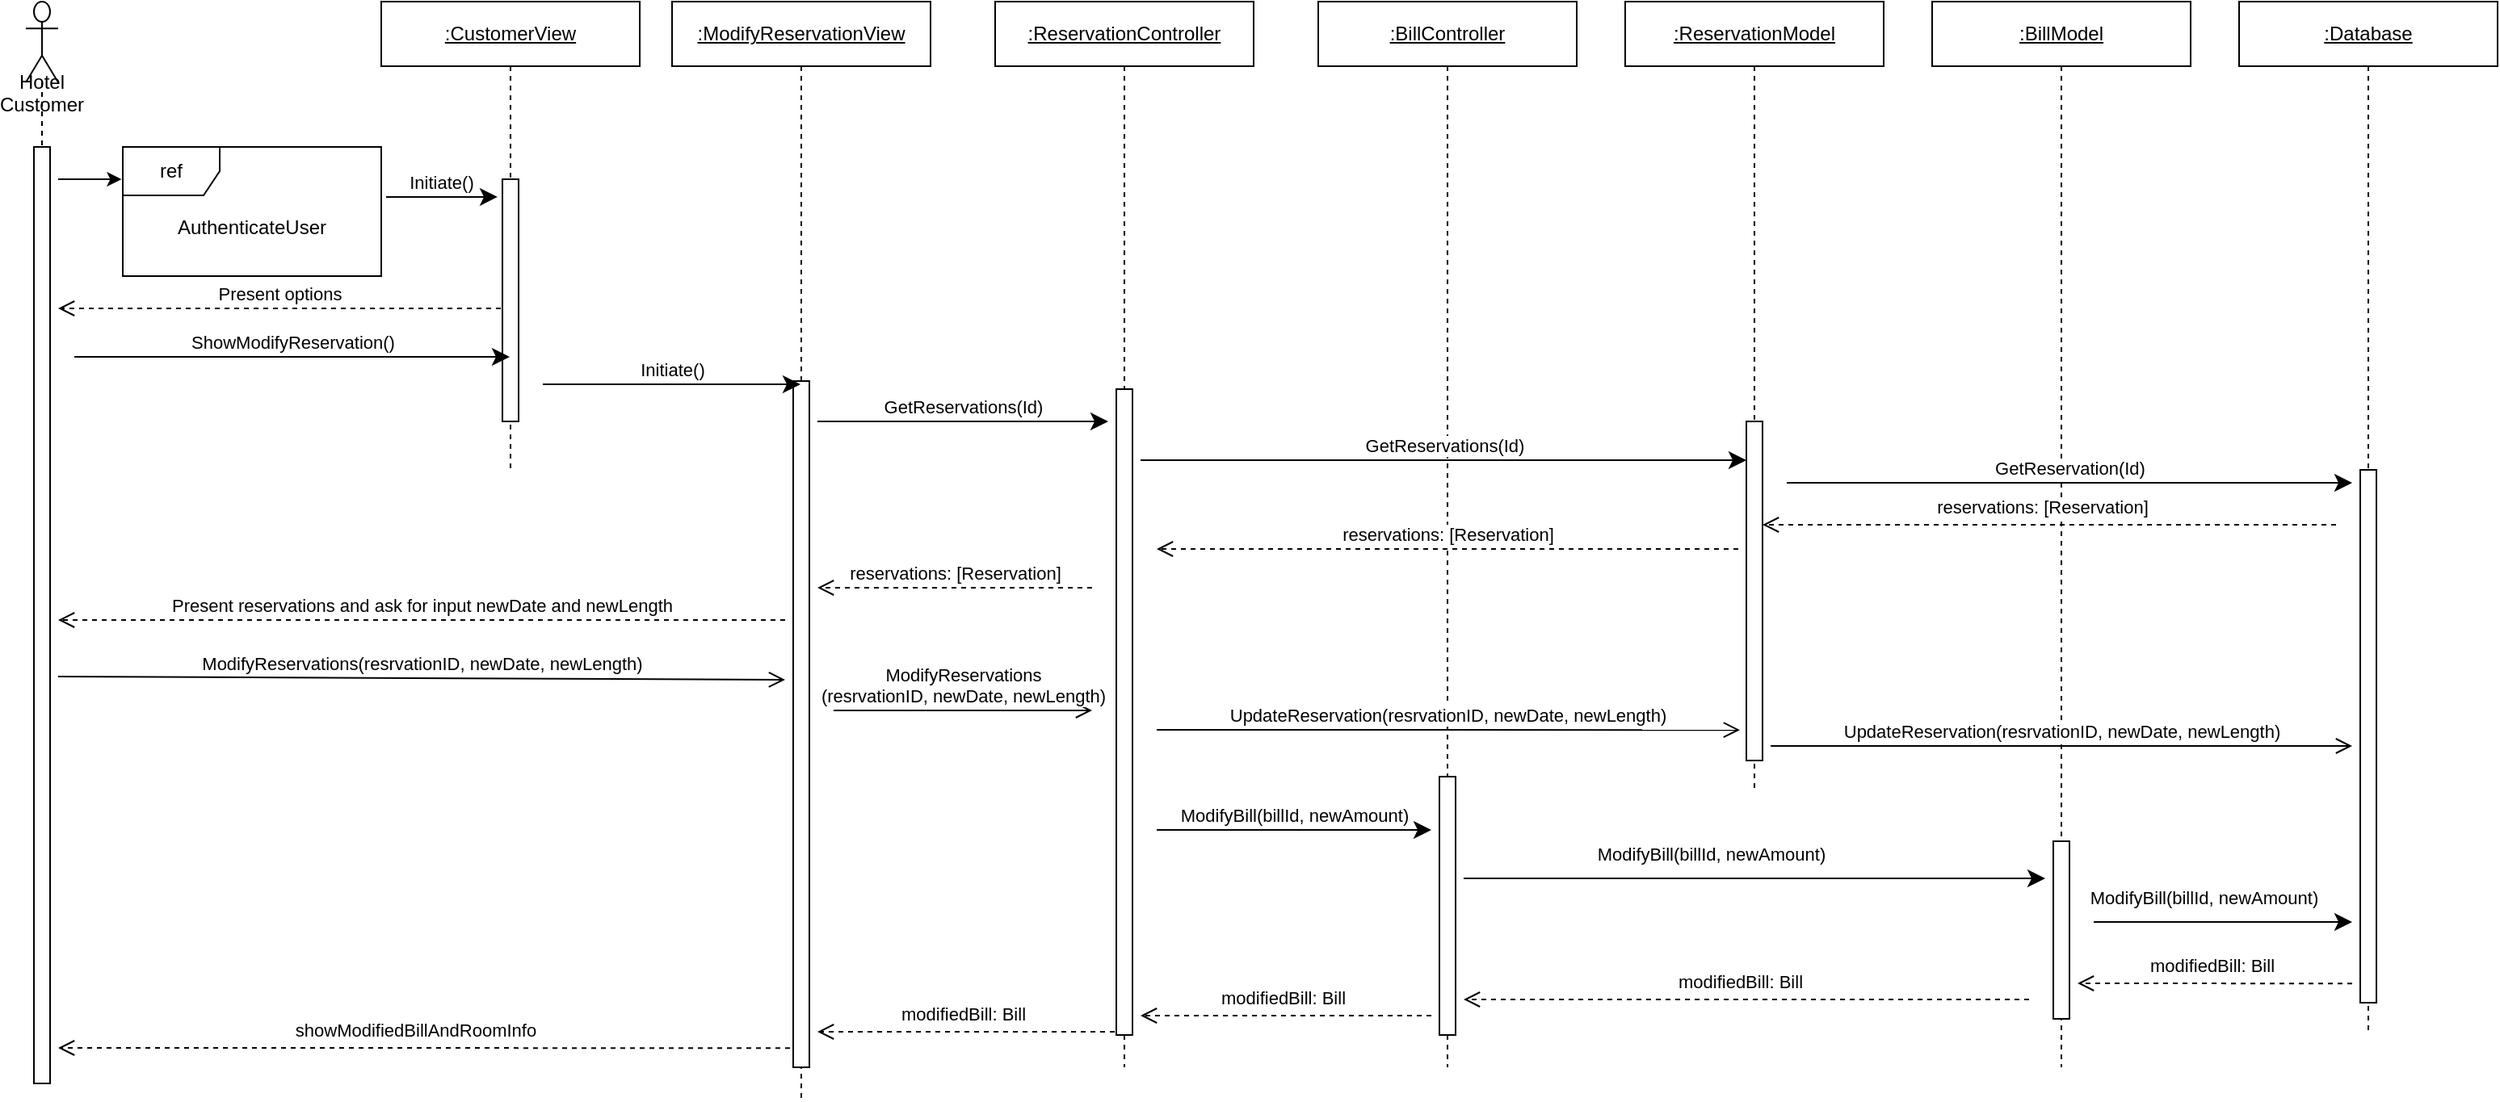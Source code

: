 <mxfile version="13.7.3" type="device"><diagram id="EpxMUwXgbM7p6y1-BHpj" name="Page-1"><mxGraphModel dx="1657" dy="1129" grid="1" gridSize="10" guides="1" tooltips="1" connect="1" arrows="1" fold="1" page="1" pageScale="1" pageWidth="1100" pageHeight="850" math="0" shadow="0"><root><mxCell id="0"/><mxCell id="1" parent="0"/><mxCell id="3EWrQ-oBs63gJlRdLufB-3" value="Hotel Customer" style="shape=umlLifeline;participant=umlActor;perimeter=lifelinePerimeter;whiteSpace=wrap;html=1;container=1;collapsible=0;recursiveResize=0;verticalAlign=top;spacingTop=36;outlineConnect=0;size=50;" parent="1" vertex="1"><mxGeometry x="120" y="160" width="20" height="670" as="geometry"/></mxCell><mxCell id="3EWrQ-oBs63gJlRdLufB-10" value="" style="html=1;points=[];perimeter=orthogonalPerimeter;" parent="3EWrQ-oBs63gJlRdLufB-3" vertex="1"><mxGeometry x="5" y="90" width="10" height="580" as="geometry"/></mxCell><mxCell id="3EWrQ-oBs63gJlRdLufB-4" value="&lt;u&gt;:ModifyReservationView&lt;/u&gt;" style="shape=umlLifeline;perimeter=lifelinePerimeter;whiteSpace=wrap;html=1;container=1;collapsible=0;recursiveResize=0;outlineConnect=0;" parent="1" vertex="1"><mxGeometry x="520" y="160" width="160" height="680" as="geometry"/></mxCell><mxCell id="3EWrQ-oBs63gJlRdLufB-30" value="" style="html=1;points=[];perimeter=orthogonalPerimeter;" parent="3EWrQ-oBs63gJlRdLufB-4" vertex="1"><mxGeometry x="75" y="235" width="10" height="425" as="geometry"/></mxCell><mxCell id="3EWrQ-oBs63gJlRdLufB-8" value="&lt;u&gt;:BillController&lt;/u&gt;" style="shape=umlLifeline;perimeter=lifelinePerimeter;whiteSpace=wrap;html=1;container=1;collapsible=0;recursiveResize=0;outlineConnect=0;" parent="1" vertex="1"><mxGeometry x="920" y="160" width="160" height="660" as="geometry"/></mxCell><mxCell id="3EWrQ-oBs63gJlRdLufB-35" value="" style="html=1;points=[];perimeter=orthogonalPerimeter;" parent="3EWrQ-oBs63gJlRdLufB-8" vertex="1"><mxGeometry x="75" y="480" width="10" height="160" as="geometry"/></mxCell><mxCell id="3EWrQ-oBs63gJlRdLufB-9" value="&lt;u&gt;:Database&lt;/u&gt;" style="shape=umlLifeline;perimeter=lifelinePerimeter;whiteSpace=wrap;html=1;container=1;collapsible=0;recursiveResize=0;outlineConnect=0;" parent="1" vertex="1"><mxGeometry x="1490" y="160" width="160" height="640" as="geometry"/></mxCell><mxCell id="3EWrQ-oBs63gJlRdLufB-13" value="" style="html=1;points=[];perimeter=orthogonalPerimeter;" parent="3EWrQ-oBs63gJlRdLufB-9" vertex="1"><mxGeometry x="75" y="290" width="10" height="330" as="geometry"/></mxCell><mxCell id="3EWrQ-oBs63gJlRdLufB-25" value="Initiate()" style="html=1;verticalAlign=bottom;endArrow=classic;endSize=8;endFill=1;entryX=-0.3;entryY=0.073;entryDx=0;entryDy=0;entryPerimeter=0;" parent="1" target="3EWrQ-oBs63gJlRdLufB-27" edge="1"><mxGeometry relative="1" as="geometry"><mxPoint x="343" y="281" as="sourcePoint"/><mxPoint x="450" y="506" as="targetPoint"/></mxGeometry></mxCell><mxCell id="3EWrQ-oBs63gJlRdLufB-26" value="&lt;u&gt;:CustomerView&lt;/u&gt;" style="shape=umlLifeline;perimeter=lifelinePerimeter;whiteSpace=wrap;html=1;container=1;collapsible=0;recursiveResize=0;outlineConnect=0;" parent="1" vertex="1"><mxGeometry x="340" y="160" width="160" height="290" as="geometry"/></mxCell><mxCell id="3EWrQ-oBs63gJlRdLufB-27" value="" style="html=1;points=[];perimeter=orthogonalPerimeter;" parent="3EWrQ-oBs63gJlRdLufB-26" vertex="1"><mxGeometry x="75" y="110" width="10" height="150" as="geometry"/></mxCell><mxCell id="3EWrQ-oBs63gJlRdLufB-28" value="Present options" style="html=1;verticalAlign=bottom;endArrow=open;dashed=1;endSize=8;" parent="1" edge="1"><mxGeometry relative="1" as="geometry"><mxPoint x="414" y="350" as="sourcePoint"/><mxPoint x="140" y="350" as="targetPoint"/></mxGeometry></mxCell><mxCell id="3EWrQ-oBs63gJlRdLufB-29" value="ShowModifyReservation()" style="html=1;verticalAlign=bottom;endArrow=classic;endSize=8;endFill=1;" parent="1" target="3EWrQ-oBs63gJlRdLufB-26" edge="1"><mxGeometry relative="1" as="geometry"><mxPoint x="150" y="380" as="sourcePoint"/><mxPoint x="450" y="580" as="targetPoint"/></mxGeometry></mxCell><mxCell id="3EWrQ-oBs63gJlRdLufB-31" value="Initiate()" style="html=1;verticalAlign=bottom;endArrow=classic;endSize=8;endFill=1;" parent="1" target="3EWrQ-oBs63gJlRdLufB-4" edge="1"><mxGeometry relative="1" as="geometry"><mxPoint x="440" y="397" as="sourcePoint"/><mxPoint x="620" y="596" as="targetPoint"/></mxGeometry></mxCell><mxCell id="3EWrQ-oBs63gJlRdLufB-39" value="reservations: [Reservation]" style="html=1;verticalAlign=bottom;endArrow=open;dashed=1;endSize=8;" parent="1" edge="1"><mxGeometry relative="1" as="geometry"><mxPoint x="1180" y="499" as="sourcePoint"/><mxPoint x="820" y="499" as="targetPoint"/></mxGeometry></mxCell><mxCell id="3EWrQ-oBs63gJlRdLufB-42" value="Present reservations and ask for input newDate and newLength" style="html=1;verticalAlign=bottom;endArrow=open;dashed=1;endSize=8;" parent="1" edge="1"><mxGeometry relative="1" as="geometry"><mxPoint x="590" y="543" as="sourcePoint"/><mxPoint x="140" y="543" as="targetPoint"/></mxGeometry></mxCell><mxCell id="3EWrQ-oBs63gJlRdLufB-43" value="ModifyReservations(resrvationID, newDate, newLength)" style="html=1;verticalAlign=bottom;endArrow=open;endSize=8;endFill=0;" parent="1" edge="1"><mxGeometry relative="1" as="geometry"><mxPoint x="140" y="578" as="sourcePoint"/><mxPoint x="590" y="580" as="targetPoint"/></mxGeometry></mxCell><mxCell id="3EWrQ-oBs63gJlRdLufB-45" value="UpdateReservation(resrvationID, newDate, newLength)" style="html=1;verticalAlign=bottom;endArrow=open;endSize=8;endFill=0;entryX=-0.4;entryY=0.91;entryDx=0;entryDy=0;entryPerimeter=0;" parent="1" target="_DIsXy_g9aee6iMMdGKL-4" edge="1"><mxGeometry relative="1" as="geometry"><mxPoint x="820" y="611" as="sourcePoint"/><mxPoint x="1740" y="800" as="targetPoint"/></mxGeometry></mxCell><mxCell id="3EWrQ-oBs63gJlRdLufB-46" value="ModifyBill(billId, newAmount)" style="html=1;verticalAlign=bottom;endArrow=classic;endSize=8;endFill=1;" parent="1" edge="1"><mxGeometry relative="1" as="geometry"><mxPoint x="820" y="673" as="sourcePoint"/><mxPoint x="990" y="673" as="targetPoint"/><Array as="points"/></mxGeometry></mxCell><mxCell id="62-GpjqkKZHMpxuvRS4g-5" value="&lt;u&gt;:BillModel&lt;/u&gt;" style="shape=umlLifeline;perimeter=lifelinePerimeter;whiteSpace=wrap;html=1;container=1;collapsible=0;recursiveResize=0;outlineConnect=0;" parent="1" vertex="1"><mxGeometry x="1300" y="160" width="160" height="660" as="geometry"/></mxCell><mxCell id="62-GpjqkKZHMpxuvRS4g-6" value="" style="html=1;points=[];perimeter=orthogonalPerimeter;" parent="62-GpjqkKZHMpxuvRS4g-5" vertex="1"><mxGeometry x="75" y="520" width="10" height="110" as="geometry"/></mxCell><mxCell id="62-GpjqkKZHMpxuvRS4g-11" value="reservations: [Reservation]" style="html=1;verticalAlign=bottom;endArrow=open;dashed=1;endSize=8;" parent="1" target="_DIsXy_g9aee6iMMdGKL-4" edge="1"><mxGeometry x="0.025" y="-2" relative="1" as="geometry"><mxPoint x="1550" y="484" as="sourcePoint"/><mxPoint x="1590" y="680" as="targetPoint"/><mxPoint as="offset"/></mxGeometry></mxCell><mxCell id="_DIsXy_g9aee6iMMdGKL-1" value="&lt;u&gt;:ReservationController&lt;/u&gt;" style="shape=umlLifeline;perimeter=lifelinePerimeter;whiteSpace=wrap;html=1;container=1;collapsible=0;recursiveResize=0;outlineConnect=0;" parent="1" vertex="1"><mxGeometry x="720" y="160" width="160" height="660" as="geometry"/></mxCell><mxCell id="_DIsXy_g9aee6iMMdGKL-2" value="" style="html=1;points=[];perimeter=orthogonalPerimeter;" parent="_DIsXy_g9aee6iMMdGKL-1" vertex="1"><mxGeometry x="75" y="240" width="10" height="400" as="geometry"/></mxCell><mxCell id="_DIsXy_g9aee6iMMdGKL-3" value="&lt;u&gt;:ReservationModel&lt;/u&gt;" style="shape=umlLifeline;perimeter=lifelinePerimeter;whiteSpace=wrap;html=1;container=1;collapsible=0;recursiveResize=0;outlineConnect=0;" parent="1" vertex="1"><mxGeometry x="1110" y="160" width="160" height="490" as="geometry"/></mxCell><mxCell id="_DIsXy_g9aee6iMMdGKL-4" value="" style="html=1;points=[];perimeter=orthogonalPerimeter;" parent="_DIsXy_g9aee6iMMdGKL-3" vertex="1"><mxGeometry x="75" y="260" width="10" height="210" as="geometry"/></mxCell><mxCell id="_DIsXy_g9aee6iMMdGKL-5" value="GetReservations(Id)" style="html=1;verticalAlign=bottom;endArrow=classic;endSize=8;endFill=1;" parent="1" target="_DIsXy_g9aee6iMMdGKL-4" edge="1"><mxGeometry relative="1" as="geometry"><mxPoint x="810" y="444" as="sourcePoint"/><mxPoint x="1350" y="444" as="targetPoint"/></mxGeometry></mxCell><mxCell id="3EWrQ-oBs63gJlRdLufB-47" value="ModifyBill(billId, newAmount)" style="html=1;verticalAlign=bottom;endArrow=classic;endSize=8;endFill=1;" parent="1" edge="1"><mxGeometry x="-0.15" y="6" relative="1" as="geometry"><mxPoint x="1010" y="703" as="sourcePoint"/><mxPoint x="1370" y="703" as="targetPoint"/><mxPoint as="offset"/></mxGeometry></mxCell><mxCell id="uqxwof6_PosVV174QlbI-1" value="ref" style="shape=umlFrame;whiteSpace=wrap;html=1;" parent="1" vertex="1"><mxGeometry x="180" y="250" width="160" height="80" as="geometry"/></mxCell><mxCell id="uqxwof6_PosVV174QlbI-2" value="AuthenticateUser" style="text;html=1;strokeColor=none;fillColor=none;align=center;verticalAlign=middle;whiteSpace=wrap;rounded=0;" parent="1" vertex="1"><mxGeometry x="240" y="290" width="40" height="20" as="geometry"/></mxCell><mxCell id="uqxwof6_PosVV174QlbI-3" value="" style="endArrow=classic;html=1;entryX=-0.005;entryY=0.25;entryDx=0;entryDy=0;entryPerimeter=0;" parent="1" target="uqxwof6_PosVV174QlbI-1" edge="1"><mxGeometry width="50" height="50" relative="1" as="geometry"><mxPoint x="140" y="270" as="sourcePoint"/><mxPoint x="1000" y="550" as="targetPoint"/></mxGeometry></mxCell><mxCell id="3EWrQ-oBs63gJlRdLufB-33" value="GetReservations(Id)" style="html=1;verticalAlign=bottom;endArrow=classic;endSize=8;endFill=1;" parent="1" edge="1"><mxGeometry relative="1" as="geometry"><mxPoint x="610" y="420" as="sourcePoint"/><mxPoint x="790" y="420" as="targetPoint"/></mxGeometry></mxCell><mxCell id="3EWrQ-oBs63gJlRdLufB-37" value="GetReservation(Id)" style="html=1;verticalAlign=bottom;endArrow=classic;endSize=8;endFill=1;" parent="1" edge="1"><mxGeometry relative="1" as="geometry"><mxPoint x="1210" y="458" as="sourcePoint"/><mxPoint x="1560" y="458" as="targetPoint"/></mxGeometry></mxCell><mxCell id="3EWrQ-oBs63gJlRdLufB-40" value="reservations: [Reservation]" style="html=1;verticalAlign=bottom;endArrow=open;dashed=1;endSize=8;" parent="1" edge="1"><mxGeometry relative="1" as="geometry"><mxPoint x="780" y="523" as="sourcePoint"/><mxPoint x="610" y="523" as="targetPoint"/></mxGeometry></mxCell><mxCell id="3EWrQ-oBs63gJlRdLufB-44" value="ModifyReservations&lt;br&gt;(resrvationID, newDate, newLength)" style="html=1;verticalAlign=bottom;endArrow=open;endSize=8;endFill=0;" parent="1" edge="1"><mxGeometry relative="1" as="geometry"><mxPoint x="620" y="599" as="sourcePoint"/><mxPoint x="780" y="599" as="targetPoint"/></mxGeometry></mxCell><mxCell id="uqxwof6_PosVV174QlbI-4" value="UpdateReservation(resrvationID, newDate, newLength)" style="html=1;verticalAlign=bottom;endArrow=open;endSize=8;endFill=0;" parent="1" edge="1"><mxGeometry relative="1" as="geometry"><mxPoint x="1200" y="621" as="sourcePoint"/><mxPoint x="1560" y="621" as="targetPoint"/></mxGeometry></mxCell><mxCell id="uqxwof6_PosVV174QlbI-5" value="ModifyBill(billId, newAmount)" style="html=1;verticalAlign=bottom;endArrow=classic;endSize=8;endFill=1;" parent="1" edge="1"><mxGeometry x="-0.15" y="6" relative="1" as="geometry"><mxPoint x="1400" y="730" as="sourcePoint"/><mxPoint x="1560" y="730" as="targetPoint"/><mxPoint as="offset"/></mxGeometry></mxCell><mxCell id="rxk2Bewg_VrttRcLFIB2-1" value="modifiedBill: Bill" style="html=1;verticalAlign=bottom;endArrow=open;dashed=1;endSize=8;exitX=-0.5;exitY=0.964;exitDx=0;exitDy=0;exitPerimeter=0;" edge="1" parent="1" source="3EWrQ-oBs63gJlRdLufB-13"><mxGeometry x="0.025" y="-2" relative="1" as="geometry"><mxPoint x="1560" y="494" as="sourcePoint"/><mxPoint x="1390" y="768" as="targetPoint"/><mxPoint as="offset"/></mxGeometry></mxCell><mxCell id="rxk2Bewg_VrttRcLFIB2-2" value="modifiedBill: Bill" style="html=1;verticalAlign=bottom;endArrow=open;dashed=1;endSize=8;" edge="1" parent="1"><mxGeometry x="0.025" y="-2" relative="1" as="geometry"><mxPoint x="1360" y="778" as="sourcePoint"/><mxPoint x="1010" y="778" as="targetPoint"/><mxPoint as="offset"/></mxGeometry></mxCell><mxCell id="rxk2Bewg_VrttRcLFIB2-3" value="modifiedBill: Bill" style="html=1;verticalAlign=bottom;endArrow=open;dashed=1;endSize=8;" edge="1" parent="1"><mxGeometry x="0.025" y="-2" relative="1" as="geometry"><mxPoint x="990" y="788" as="sourcePoint"/><mxPoint x="810" y="788" as="targetPoint"/><mxPoint as="offset"/></mxGeometry></mxCell><mxCell id="rxk2Bewg_VrttRcLFIB2-4" value="modifiedBill: Bill" style="html=1;verticalAlign=bottom;endArrow=open;dashed=1;endSize=8;exitX=-0.1;exitY=0.995;exitDx=0;exitDy=0;exitPerimeter=0;" edge="1" parent="1" source="_DIsXy_g9aee6iMMdGKL-2"><mxGeometry x="0.025" y="-2" relative="1" as="geometry"><mxPoint x="1000" y="798" as="sourcePoint"/><mxPoint x="610" y="798" as="targetPoint"/><mxPoint as="offset"/></mxGeometry></mxCell><mxCell id="rxk2Bewg_VrttRcLFIB2-5" value="showModifiedBillAndRoomInfo" style="html=1;verticalAlign=bottom;endArrow=open;dashed=1;endSize=8;exitX=-0.2;exitY=0.972;exitDx=0;exitDy=0;exitPerimeter=0;" edge="1" parent="1" source="3EWrQ-oBs63gJlRdLufB-30"><mxGeometry x="0.025" y="-2" relative="1" as="geometry"><mxPoint x="804" y="808" as="sourcePoint"/><mxPoint x="140" y="808" as="targetPoint"/><mxPoint as="offset"/></mxGeometry></mxCell></root></mxGraphModel></diagram></mxfile>